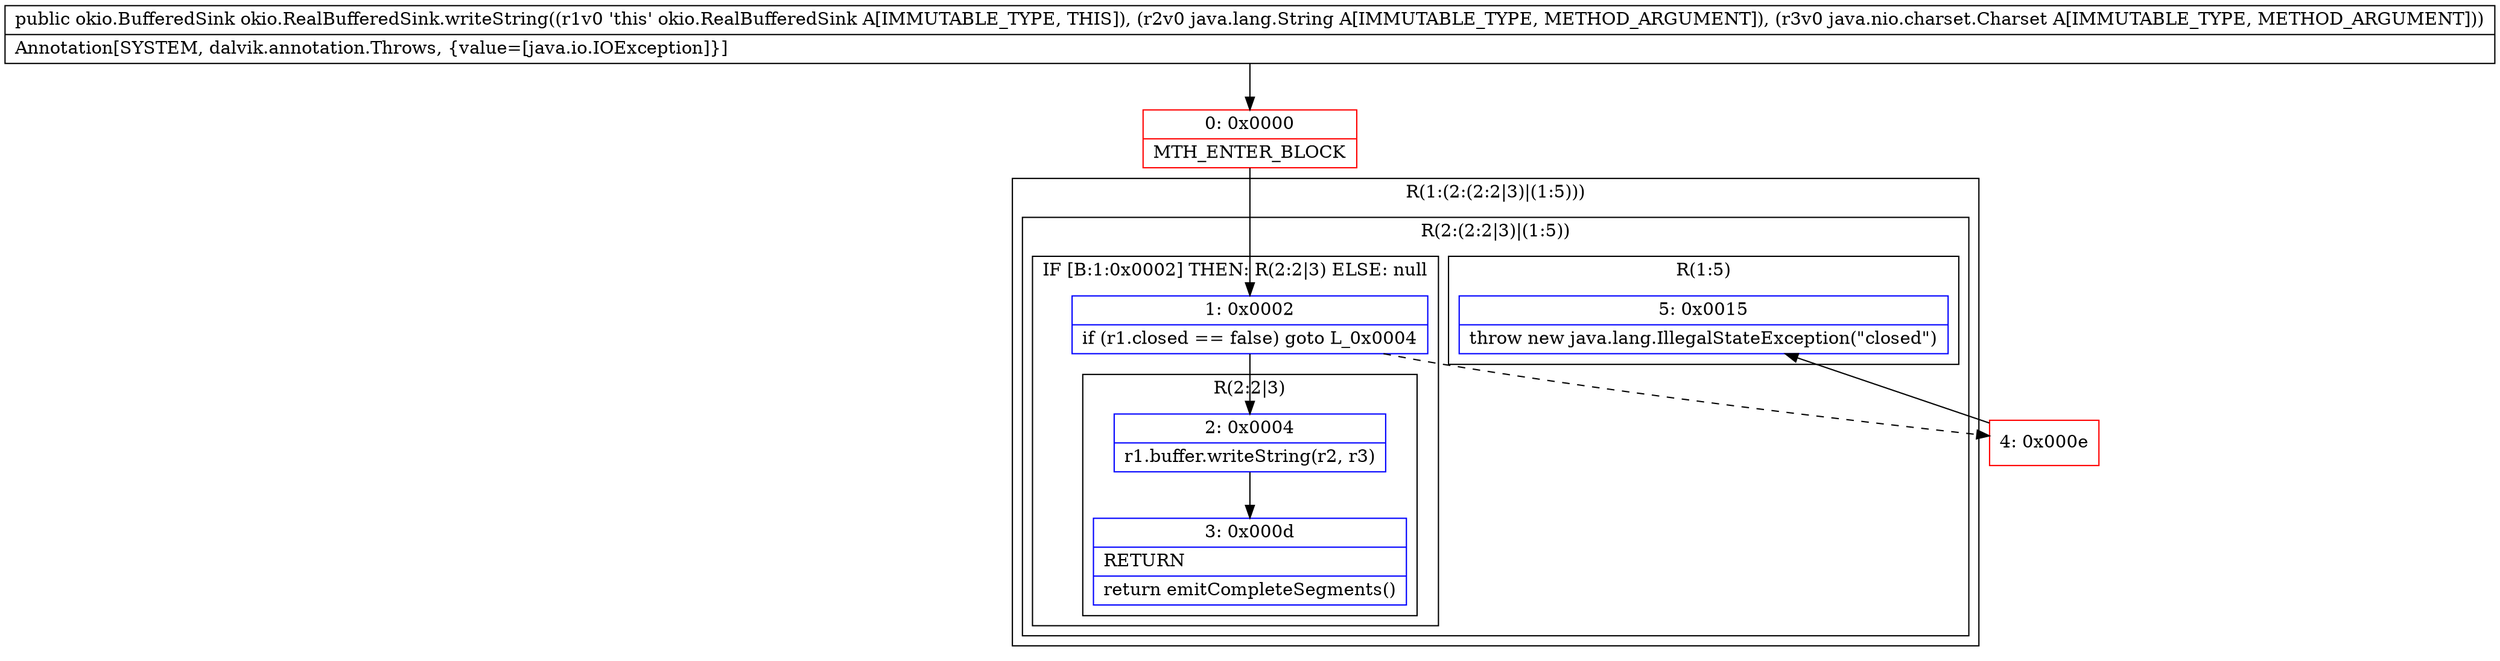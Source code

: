 digraph "CFG forokio.RealBufferedSink.writeString(Ljava\/lang\/String;Ljava\/nio\/charset\/Charset;)Lokio\/BufferedSink;" {
subgraph cluster_Region_470020635 {
label = "R(1:(2:(2:2|3)|(1:5)))";
node [shape=record,color=blue];
subgraph cluster_Region_754962951 {
label = "R(2:(2:2|3)|(1:5))";
node [shape=record,color=blue];
subgraph cluster_IfRegion_200135560 {
label = "IF [B:1:0x0002] THEN: R(2:2|3) ELSE: null";
node [shape=record,color=blue];
Node_1 [shape=record,label="{1\:\ 0x0002|if (r1.closed == false) goto L_0x0004\l}"];
subgraph cluster_Region_1145697846 {
label = "R(2:2|3)";
node [shape=record,color=blue];
Node_2 [shape=record,label="{2\:\ 0x0004|r1.buffer.writeString(r2, r3)\l}"];
Node_3 [shape=record,label="{3\:\ 0x000d|RETURN\l|return emitCompleteSegments()\l}"];
}
}
subgraph cluster_Region_1197037454 {
label = "R(1:5)";
node [shape=record,color=blue];
Node_5 [shape=record,label="{5\:\ 0x0015|throw new java.lang.IllegalStateException(\"closed\")\l}"];
}
}
}
Node_0 [shape=record,color=red,label="{0\:\ 0x0000|MTH_ENTER_BLOCK\l}"];
Node_4 [shape=record,color=red,label="{4\:\ 0x000e}"];
MethodNode[shape=record,label="{public okio.BufferedSink okio.RealBufferedSink.writeString((r1v0 'this' okio.RealBufferedSink A[IMMUTABLE_TYPE, THIS]), (r2v0 java.lang.String A[IMMUTABLE_TYPE, METHOD_ARGUMENT]), (r3v0 java.nio.charset.Charset A[IMMUTABLE_TYPE, METHOD_ARGUMENT]))  | Annotation[SYSTEM, dalvik.annotation.Throws, \{value=[java.io.IOException]\}]\l}"];
MethodNode -> Node_0;
Node_1 -> Node_2;
Node_1 -> Node_4[style=dashed];
Node_2 -> Node_3;
Node_0 -> Node_1;
Node_4 -> Node_5;
}

